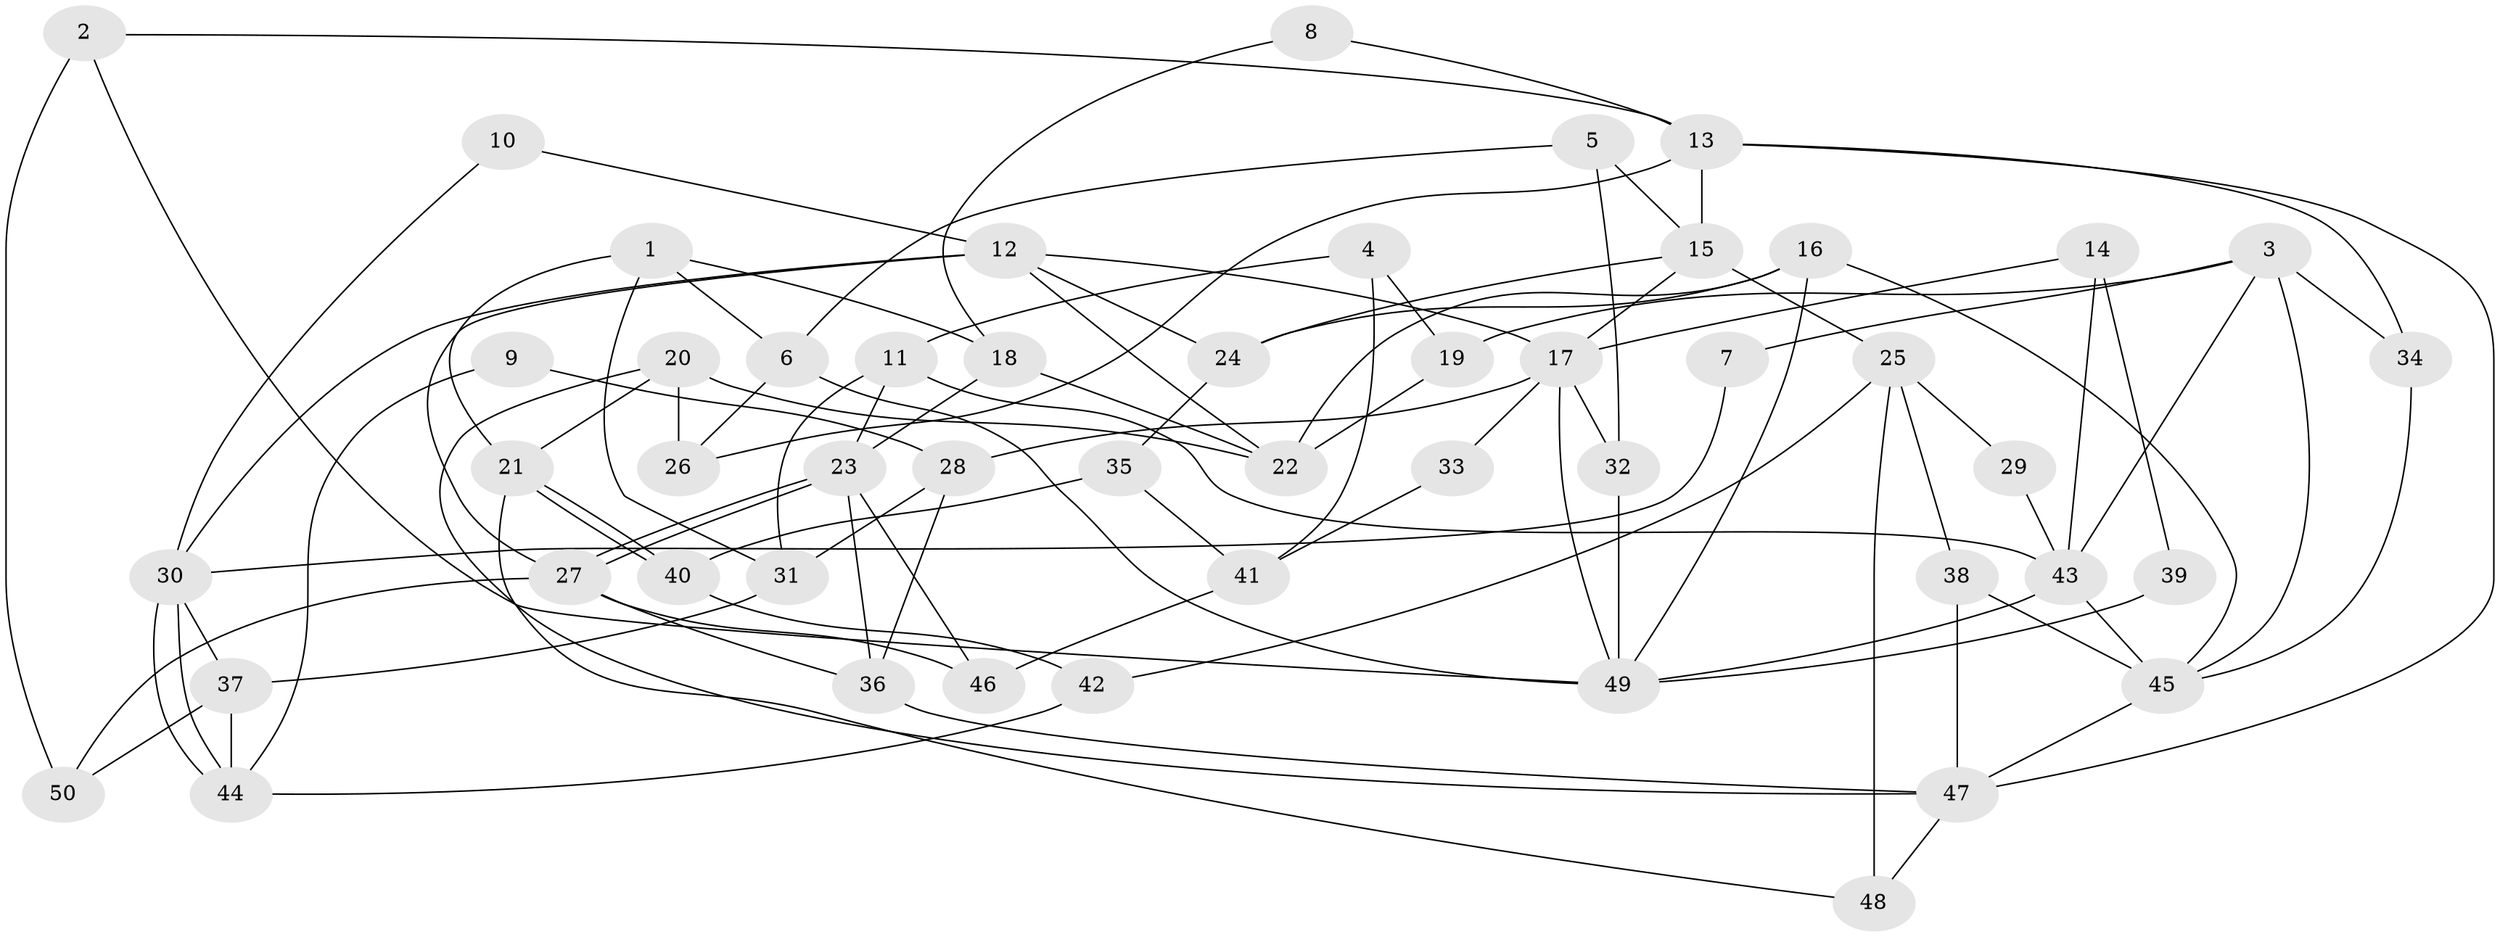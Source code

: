 // Generated by graph-tools (version 1.1) at 2025/26/03/09/25 03:26:15]
// undirected, 50 vertices, 100 edges
graph export_dot {
graph [start="1"]
  node [color=gray90,style=filled];
  1;
  2;
  3;
  4;
  5;
  6;
  7;
  8;
  9;
  10;
  11;
  12;
  13;
  14;
  15;
  16;
  17;
  18;
  19;
  20;
  21;
  22;
  23;
  24;
  25;
  26;
  27;
  28;
  29;
  30;
  31;
  32;
  33;
  34;
  35;
  36;
  37;
  38;
  39;
  40;
  41;
  42;
  43;
  44;
  45;
  46;
  47;
  48;
  49;
  50;
  1 -- 31;
  1 -- 18;
  1 -- 6;
  1 -- 21;
  2 -- 49;
  2 -- 50;
  2 -- 13;
  3 -- 45;
  3 -- 43;
  3 -- 7;
  3 -- 19;
  3 -- 34;
  4 -- 19;
  4 -- 11;
  4 -- 41;
  5 -- 32;
  5 -- 6;
  5 -- 15;
  6 -- 26;
  6 -- 49;
  7 -- 30;
  8 -- 18;
  8 -- 13;
  9 -- 44;
  9 -- 28;
  10 -- 30;
  10 -- 12;
  11 -- 43;
  11 -- 23;
  11 -- 31;
  12 -- 24;
  12 -- 27;
  12 -- 17;
  12 -- 22;
  12 -- 30;
  13 -- 47;
  13 -- 15;
  13 -- 26;
  13 -- 34;
  14 -- 17;
  14 -- 43;
  14 -- 39;
  15 -- 17;
  15 -- 24;
  15 -- 25;
  16 -- 22;
  16 -- 49;
  16 -- 24;
  16 -- 45;
  17 -- 28;
  17 -- 32;
  17 -- 33;
  17 -- 49;
  18 -- 23;
  18 -- 22;
  19 -- 22;
  20 -- 21;
  20 -- 47;
  20 -- 22;
  20 -- 26;
  21 -- 40;
  21 -- 40;
  21 -- 48;
  23 -- 46;
  23 -- 27;
  23 -- 27;
  23 -- 36;
  24 -- 35;
  25 -- 48;
  25 -- 29;
  25 -- 38;
  25 -- 42;
  27 -- 36;
  27 -- 46;
  27 -- 50;
  28 -- 36;
  28 -- 31;
  29 -- 43;
  30 -- 44;
  30 -- 44;
  30 -- 37;
  31 -- 37;
  32 -- 49;
  33 -- 41;
  34 -- 45;
  35 -- 40;
  35 -- 41;
  36 -- 47;
  37 -- 44;
  37 -- 50;
  38 -- 45;
  38 -- 47;
  39 -- 49;
  40 -- 42;
  41 -- 46;
  42 -- 44;
  43 -- 49;
  43 -- 45;
  45 -- 47;
  47 -- 48;
}
